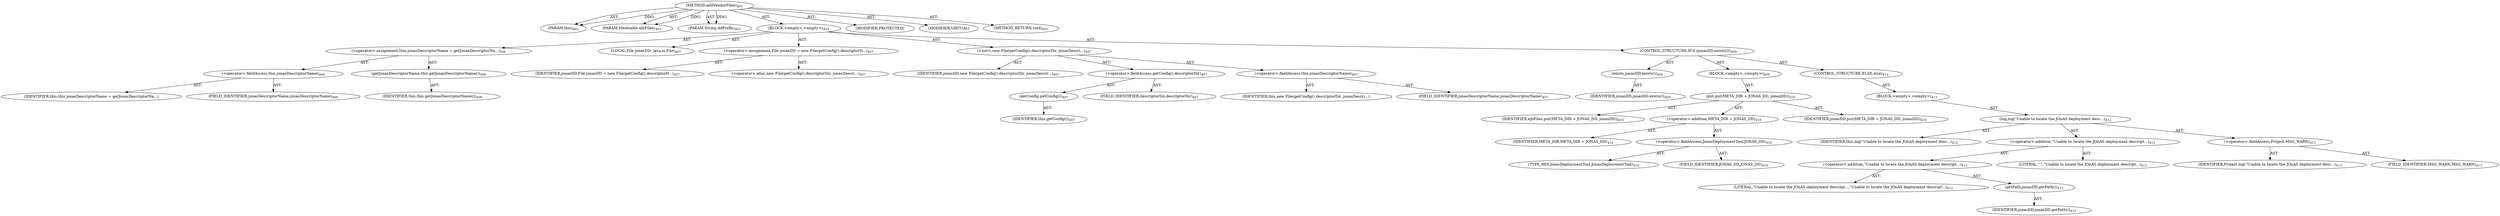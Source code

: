 digraph "addVendorFiles" {  
"111669149712" [label = <(METHOD,addVendorFiles)<SUB>403</SUB>> ]
"115964116994" [label = <(PARAM,this)<SUB>403</SUB>> ]
"115964117036" [label = <(PARAM,Hashtable ejbFiles)<SUB>403</SUB>> ]
"115964117037" [label = <(PARAM,String ddPrefix)<SUB>403</SUB>> ]
"25769803794" [label = <(BLOCK,&lt;empty&gt;,&lt;empty&gt;)<SUB>403</SUB>> ]
"30064771130" [label = <(&lt;operator&gt;.assignment,this.jonasDescriptorName = getJonasDescriptorNa...)<SUB>406</SUB>> ]
"30064771131" [label = <(&lt;operator&gt;.fieldAccess,this.jonasDescriptorName)<SUB>406</SUB>> ]
"68719476835" [label = <(IDENTIFIER,this,this.jonasDescriptorName = getJonasDescriptorNa...)> ]
"55834574872" [label = <(FIELD_IDENTIFIER,jonasDescriptorName,jonasDescriptorName)<SUB>406</SUB>> ]
"30064771132" [label = <(getJonasDescriptorName,this.getJonasDescriptorName())<SUB>406</SUB>> ]
"68719476742" [label = <(IDENTIFIER,this,this.getJonasDescriptorName())<SUB>406</SUB>> ]
"94489280513" [label = <(LOCAL,File jonasDD: java.io.File)<SUB>407</SUB>> ]
"30064771133" [label = <(&lt;operator&gt;.assignment,File jonasDD = new File(getConfig().descriptorD...)<SUB>407</SUB>> ]
"68719476836" [label = <(IDENTIFIER,jonasDD,File jonasDD = new File(getConfig().descriptorD...)<SUB>407</SUB>> ]
"30064771134" [label = <(&lt;operator&gt;.alloc,new File(getConfig().descriptorDir, jonasDescri...)<SUB>407</SUB>> ]
"30064771135" [label = <(&lt;init&gt;,new File(getConfig().descriptorDir, jonasDescri...)<SUB>407</SUB>> ]
"68719476837" [label = <(IDENTIFIER,jonasDD,new File(getConfig().descriptorDir, jonasDescri...)<SUB>407</SUB>> ]
"30064771136" [label = <(&lt;operator&gt;.fieldAccess,getConfig().descriptorDir)<SUB>407</SUB>> ]
"30064771137" [label = <(getConfig,getConfig())<SUB>407</SUB>> ]
"68719476743" [label = <(IDENTIFIER,this,getConfig())<SUB>407</SUB>> ]
"55834574873" [label = <(FIELD_IDENTIFIER,descriptorDir,descriptorDir)<SUB>407</SUB>> ]
"30064771138" [label = <(&lt;operator&gt;.fieldAccess,this.jonasDescriptorName)<SUB>407</SUB>> ]
"68719476838" [label = <(IDENTIFIER,this,new File(getConfig().descriptorDir, jonasDescri...)> ]
"55834574874" [label = <(FIELD_IDENTIFIER,jonasDescriptorName,jonasDescriptorName)<SUB>407</SUB>> ]
"47244640258" [label = <(CONTROL_STRUCTURE,IF,if (jonasDD.exists()))<SUB>409</SUB>> ]
"30064771139" [label = <(exists,jonasDD.exists())<SUB>409</SUB>> ]
"68719476839" [label = <(IDENTIFIER,jonasDD,jonasDD.exists())<SUB>409</SUB>> ]
"25769803795" [label = <(BLOCK,&lt;empty&gt;,&lt;empty&gt;)<SUB>409</SUB>> ]
"30064771140" [label = <(put,put(META_DIR + JONAS_DD, jonasDD))<SUB>410</SUB>> ]
"68719476840" [label = <(IDENTIFIER,ejbFiles,put(META_DIR + JONAS_DD, jonasDD))<SUB>410</SUB>> ]
"30064771141" [label = <(&lt;operator&gt;.addition,META_DIR + JONAS_DD)<SUB>410</SUB>> ]
"68719476841" [label = <(IDENTIFIER,META_DIR,META_DIR + JONAS_DD)<SUB>410</SUB>> ]
"30064771142" [label = <(&lt;operator&gt;.fieldAccess,JonasDeploymentTool.JONAS_DD)<SUB>410</SUB>> ]
"180388626432" [label = <(TYPE_REF,JonasDeploymentTool,JonasDeploymentTool)<SUB>410</SUB>> ]
"55834574875" [label = <(FIELD_IDENTIFIER,JONAS_DD,JONAS_DD)<SUB>410</SUB>> ]
"68719476842" [label = <(IDENTIFIER,jonasDD,put(META_DIR + JONAS_DD, jonasDD))<SUB>410</SUB>> ]
"47244640259" [label = <(CONTROL_STRUCTURE,ELSE,else)<SUB>411</SUB>> ]
"25769803796" [label = <(BLOCK,&lt;empty&gt;,&lt;empty&gt;)<SUB>411</SUB>> ]
"30064771143" [label = <(log,log(&quot;Unable to locate the JOnAS deployment desc...)<SUB>412</SUB>> ]
"68719476744" [label = <(IDENTIFIER,this,log(&quot;Unable to locate the JOnAS deployment desc...)<SUB>412</SUB>> ]
"30064771144" [label = <(&lt;operator&gt;.addition,&quot;Unable to locate the JOnAS deployment descript...)<SUB>412</SUB>> ]
"30064771145" [label = <(&lt;operator&gt;.addition,&quot;Unable to locate the JOnAS deployment descript...)<SUB>412</SUB>> ]
"90194313221" [label = <(LITERAL,&quot;Unable to locate the JOnAS deployment descript...,&quot;Unable to locate the JOnAS deployment descript...)<SUB>412</SUB>> ]
"30064771146" [label = <(getPath,jonasDD.getPath())<SUB>413</SUB>> ]
"68719476843" [label = <(IDENTIFIER,jonasDD,jonasDD.getPath())<SUB>413</SUB>> ]
"90194313222" [label = <(LITERAL,&quot;.&quot;,&quot;Unable to locate the JOnAS deployment descript...)<SUB>413</SUB>> ]
"30064771147" [label = <(&lt;operator&gt;.fieldAccess,Project.MSG_WARN)<SUB>413</SUB>> ]
"68719476844" [label = <(IDENTIFIER,Project,log(&quot;Unable to locate the JOnAS deployment desc...)<SUB>413</SUB>> ]
"55834574876" [label = <(FIELD_IDENTIFIER,MSG_WARN,MSG_WARN)<SUB>413</SUB>> ]
"133143986255" [label = <(MODIFIER,PROTECTED)> ]
"133143986256" [label = <(MODIFIER,VIRTUAL)> ]
"128849018896" [label = <(METHOD_RETURN,void)<SUB>403</SUB>> ]
  "111669149712" -> "115964116994"  [ label = "AST: "] 
  "111669149712" -> "115964117036"  [ label = "AST: "] 
  "111669149712" -> "115964117037"  [ label = "AST: "] 
  "111669149712" -> "25769803794"  [ label = "AST: "] 
  "111669149712" -> "133143986255"  [ label = "AST: "] 
  "111669149712" -> "133143986256"  [ label = "AST: "] 
  "111669149712" -> "128849018896"  [ label = "AST: "] 
  "25769803794" -> "30064771130"  [ label = "AST: "] 
  "25769803794" -> "94489280513"  [ label = "AST: "] 
  "25769803794" -> "30064771133"  [ label = "AST: "] 
  "25769803794" -> "30064771135"  [ label = "AST: "] 
  "25769803794" -> "47244640258"  [ label = "AST: "] 
  "30064771130" -> "30064771131"  [ label = "AST: "] 
  "30064771130" -> "30064771132"  [ label = "AST: "] 
  "30064771131" -> "68719476835"  [ label = "AST: "] 
  "30064771131" -> "55834574872"  [ label = "AST: "] 
  "30064771132" -> "68719476742"  [ label = "AST: "] 
  "30064771133" -> "68719476836"  [ label = "AST: "] 
  "30064771133" -> "30064771134"  [ label = "AST: "] 
  "30064771135" -> "68719476837"  [ label = "AST: "] 
  "30064771135" -> "30064771136"  [ label = "AST: "] 
  "30064771135" -> "30064771138"  [ label = "AST: "] 
  "30064771136" -> "30064771137"  [ label = "AST: "] 
  "30064771136" -> "55834574873"  [ label = "AST: "] 
  "30064771137" -> "68719476743"  [ label = "AST: "] 
  "30064771138" -> "68719476838"  [ label = "AST: "] 
  "30064771138" -> "55834574874"  [ label = "AST: "] 
  "47244640258" -> "30064771139"  [ label = "AST: "] 
  "47244640258" -> "25769803795"  [ label = "AST: "] 
  "47244640258" -> "47244640259"  [ label = "AST: "] 
  "30064771139" -> "68719476839"  [ label = "AST: "] 
  "25769803795" -> "30064771140"  [ label = "AST: "] 
  "30064771140" -> "68719476840"  [ label = "AST: "] 
  "30064771140" -> "30064771141"  [ label = "AST: "] 
  "30064771140" -> "68719476842"  [ label = "AST: "] 
  "30064771141" -> "68719476841"  [ label = "AST: "] 
  "30064771141" -> "30064771142"  [ label = "AST: "] 
  "30064771142" -> "180388626432"  [ label = "AST: "] 
  "30064771142" -> "55834574875"  [ label = "AST: "] 
  "47244640259" -> "25769803796"  [ label = "AST: "] 
  "25769803796" -> "30064771143"  [ label = "AST: "] 
  "30064771143" -> "68719476744"  [ label = "AST: "] 
  "30064771143" -> "30064771144"  [ label = "AST: "] 
  "30064771143" -> "30064771147"  [ label = "AST: "] 
  "30064771144" -> "30064771145"  [ label = "AST: "] 
  "30064771144" -> "90194313222"  [ label = "AST: "] 
  "30064771145" -> "90194313221"  [ label = "AST: "] 
  "30064771145" -> "30064771146"  [ label = "AST: "] 
  "30064771146" -> "68719476843"  [ label = "AST: "] 
  "30064771147" -> "68719476844"  [ label = "AST: "] 
  "30064771147" -> "55834574876"  [ label = "AST: "] 
  "111669149712" -> "115964116994"  [ label = "DDG: "] 
  "111669149712" -> "115964117036"  [ label = "DDG: "] 
  "111669149712" -> "115964117037"  [ label = "DDG: "] 
}
